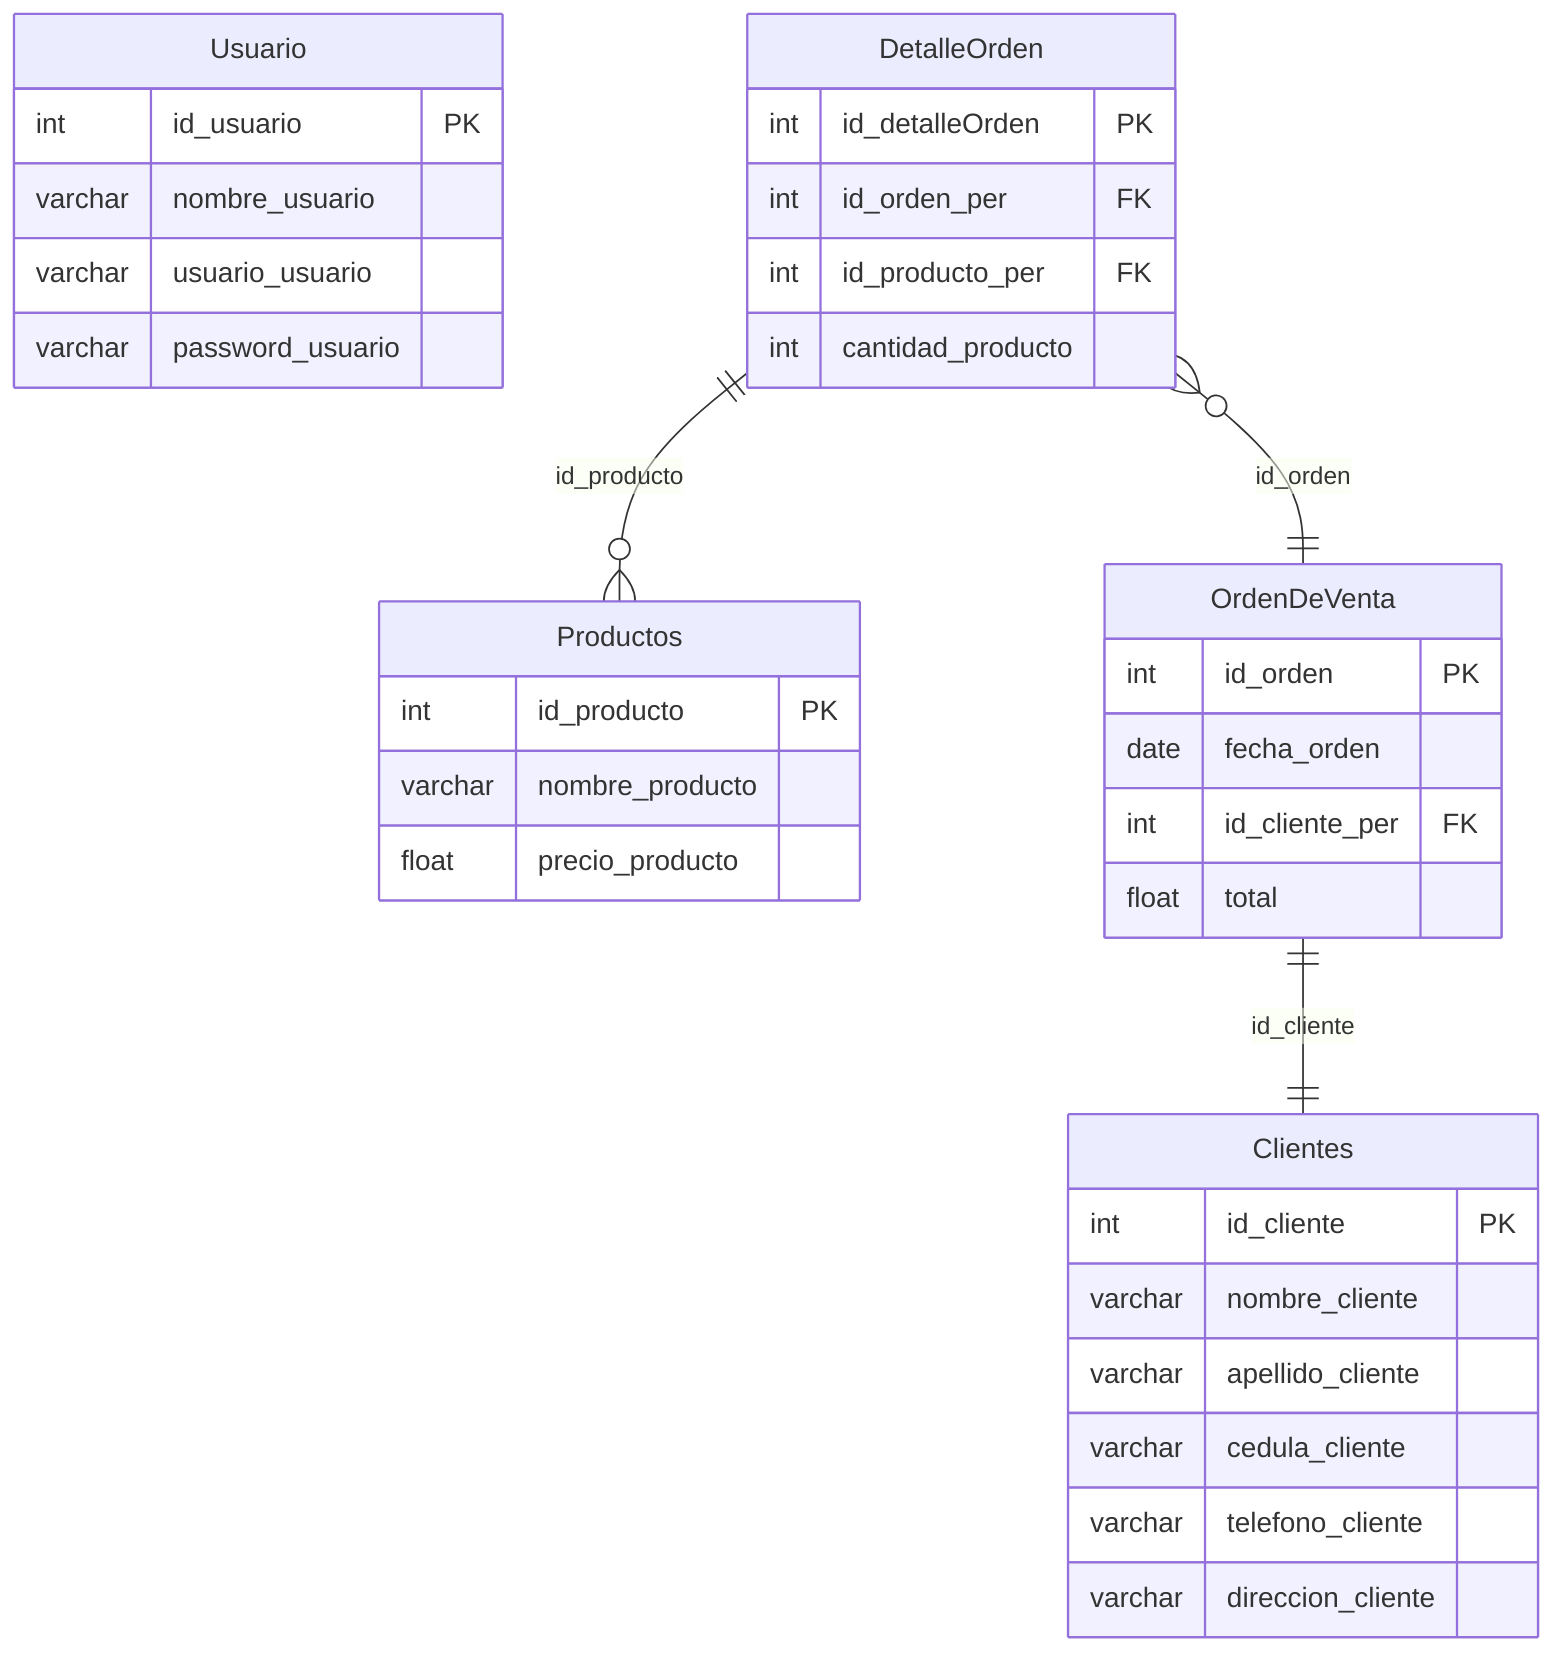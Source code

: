 erDiagram

Usuario{
    int id_usuario PK
    varchar nombre_usuario
    varchar usuario_usuario
    varchar password_usuario
}

Productos{
    int id_producto PK
    varchar nombre_producto
    float precio_producto
}

Clientes{
    int id_cliente PK
    varchar nombre_cliente
    varchar apellido_cliente
    varchar cedula_cliente
    varchar telefono_cliente
    varchar direccion_cliente
}

OrdenDeVenta{
    int id_orden PK
    date fecha_orden
    int id_cliente_per FK
    float total

}

OrdenDeVenta ||--|| Clientes: id_cliente

DetalleOrden{
    int id_detalleOrden PK
    int id_orden_per FK
    int id_producto_per FK
    int cantidad_producto

}

DetalleOrden }o--|| OrdenDeVenta: id_orden
DetalleOrden ||--o{ Productos: id_producto